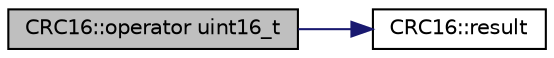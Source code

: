 digraph "CRC16::operator uint16_t"
{
  edge [fontname="Helvetica",fontsize="10",labelfontname="Helvetica",labelfontsize="10"];
  node [fontname="Helvetica",fontsize="10",shape=record];
  rankdir="LR";
  Node1 [label="CRC16::operator uint16_t",height=0.2,width=0.4,color="black", fillcolor="grey75", style="filled" fontcolor="black"];
  Node1 -> Node2 [color="midnightblue",fontsize="10",style="solid",fontname="Helvetica"];
  Node2 [label="CRC16::result",height=0.2,width=0.4,color="black", fillcolor="white", style="filled",URL="$d5/df3/class_c_r_c16.html#aa70e96e936eea96361292dfc3f1a71fc"];
}

